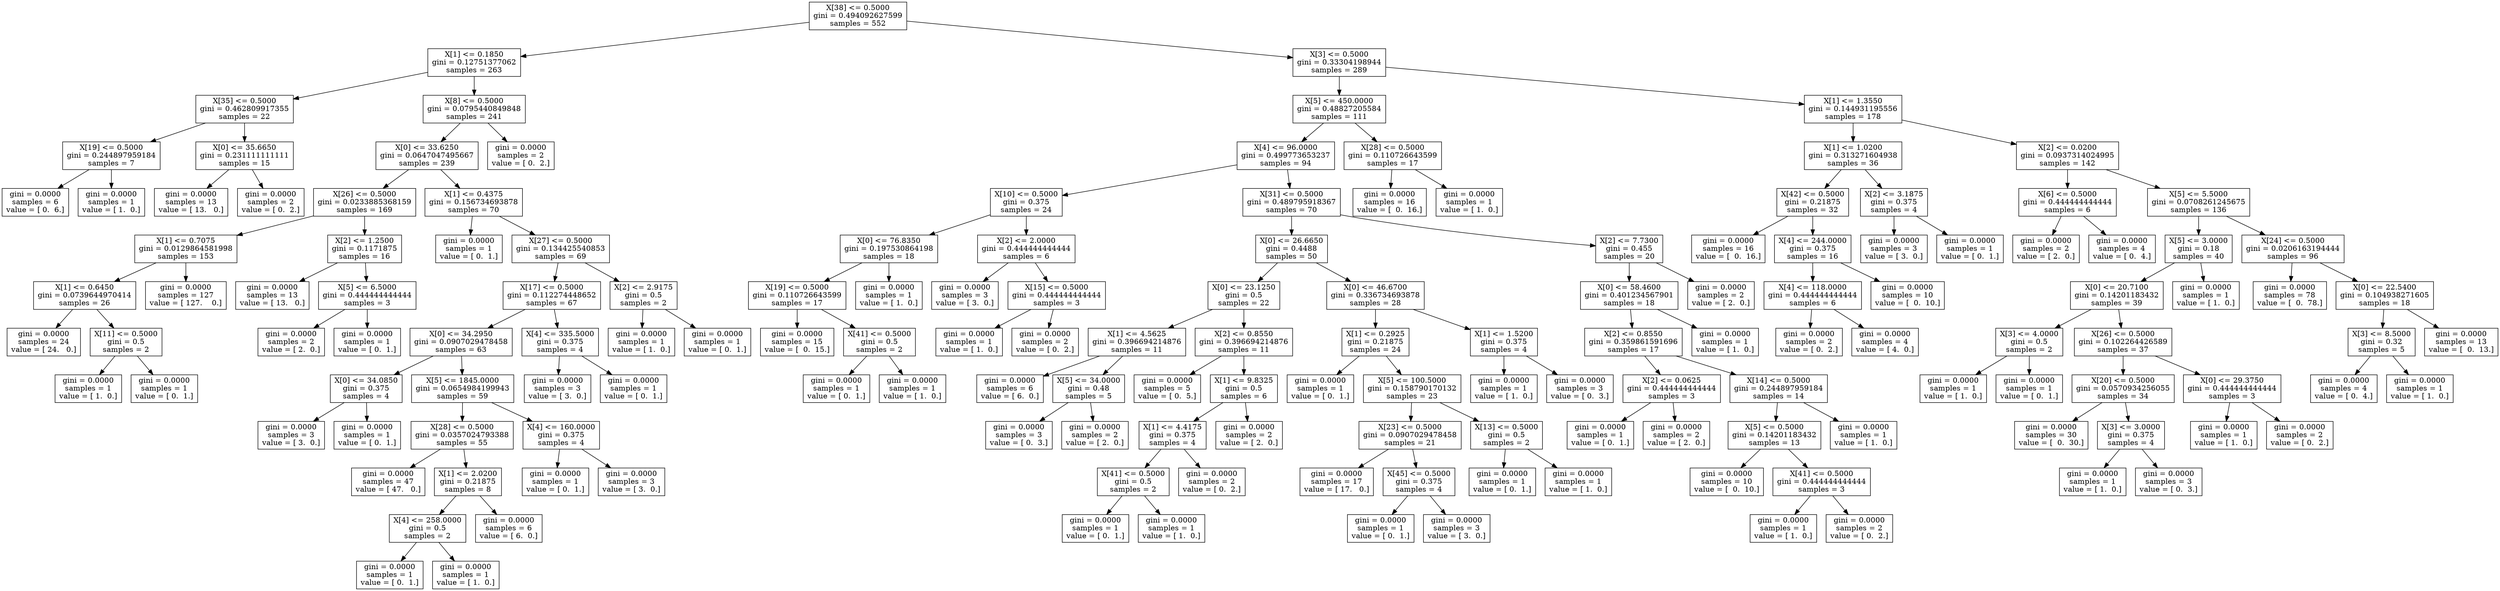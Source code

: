 digraph Tree {
0 [label="X[38] <= 0.5000\ngini = 0.494092627599\nsamples = 552", shape="box"] ;
1 [label="X[1] <= 0.1850\ngini = 0.12751377062\nsamples = 263", shape="box"] ;
0 -> 1 ;
2 [label="X[35] <= 0.5000\ngini = 0.462809917355\nsamples = 22", shape="box"] ;
1 -> 2 ;
3 [label="X[19] <= 0.5000\ngini = 0.244897959184\nsamples = 7", shape="box"] ;
2 -> 3 ;
4 [label="gini = 0.0000\nsamples = 6\nvalue = [ 0.  6.]", shape="box"] ;
3 -> 4 ;
5 [label="gini = 0.0000\nsamples = 1\nvalue = [ 1.  0.]", shape="box"] ;
3 -> 5 ;
6 [label="X[0] <= 35.6650\ngini = 0.231111111111\nsamples = 15", shape="box"] ;
2 -> 6 ;
7 [label="gini = 0.0000\nsamples = 13\nvalue = [ 13.   0.]", shape="box"] ;
6 -> 7 ;
8 [label="gini = 0.0000\nsamples = 2\nvalue = [ 0.  2.]", shape="box"] ;
6 -> 8 ;
9 [label="X[8] <= 0.5000\ngini = 0.0795440849848\nsamples = 241", shape="box"] ;
1 -> 9 ;
10 [label="X[0] <= 33.6250\ngini = 0.0647047495667\nsamples = 239", shape="box"] ;
9 -> 10 ;
11 [label="X[26] <= 0.5000\ngini = 0.0233885368159\nsamples = 169", shape="box"] ;
10 -> 11 ;
12 [label="X[1] <= 0.7075\ngini = 0.0129864581998\nsamples = 153", shape="box"] ;
11 -> 12 ;
13 [label="X[1] <= 0.6450\ngini = 0.0739644970414\nsamples = 26", shape="box"] ;
12 -> 13 ;
14 [label="gini = 0.0000\nsamples = 24\nvalue = [ 24.   0.]", shape="box"] ;
13 -> 14 ;
15 [label="X[11] <= 0.5000\ngini = 0.5\nsamples = 2", shape="box"] ;
13 -> 15 ;
16 [label="gini = 0.0000\nsamples = 1\nvalue = [ 1.  0.]", shape="box"] ;
15 -> 16 ;
17 [label="gini = 0.0000\nsamples = 1\nvalue = [ 0.  1.]", shape="box"] ;
15 -> 17 ;
18 [label="gini = 0.0000\nsamples = 127\nvalue = [ 127.    0.]", shape="box"] ;
12 -> 18 ;
19 [label="X[2] <= 1.2500\ngini = 0.1171875\nsamples = 16", shape="box"] ;
11 -> 19 ;
20 [label="gini = 0.0000\nsamples = 13\nvalue = [ 13.   0.]", shape="box"] ;
19 -> 20 ;
21 [label="X[5] <= 6.5000\ngini = 0.444444444444\nsamples = 3", shape="box"] ;
19 -> 21 ;
22 [label="gini = 0.0000\nsamples = 2\nvalue = [ 2.  0.]", shape="box"] ;
21 -> 22 ;
23 [label="gini = 0.0000\nsamples = 1\nvalue = [ 0.  1.]", shape="box"] ;
21 -> 23 ;
24 [label="X[1] <= 0.4375\ngini = 0.156734693878\nsamples = 70", shape="box"] ;
10 -> 24 ;
25 [label="gini = 0.0000\nsamples = 1\nvalue = [ 0.  1.]", shape="box"] ;
24 -> 25 ;
26 [label="X[27] <= 0.5000\ngini = 0.134425540853\nsamples = 69", shape="box"] ;
24 -> 26 ;
27 [label="X[17] <= 0.5000\ngini = 0.112274448652\nsamples = 67", shape="box"] ;
26 -> 27 ;
28 [label="X[0] <= 34.2950\ngini = 0.0907029478458\nsamples = 63", shape="box"] ;
27 -> 28 ;
29 [label="X[0] <= 34.0850\ngini = 0.375\nsamples = 4", shape="box"] ;
28 -> 29 ;
30 [label="gini = 0.0000\nsamples = 3\nvalue = [ 3.  0.]", shape="box"] ;
29 -> 30 ;
31 [label="gini = 0.0000\nsamples = 1\nvalue = [ 0.  1.]", shape="box"] ;
29 -> 31 ;
32 [label="X[5] <= 1845.0000\ngini = 0.0654984199943\nsamples = 59", shape="box"] ;
28 -> 32 ;
33 [label="X[28] <= 0.5000\ngini = 0.0357024793388\nsamples = 55", shape="box"] ;
32 -> 33 ;
34 [label="gini = 0.0000\nsamples = 47\nvalue = [ 47.   0.]", shape="box"] ;
33 -> 34 ;
35 [label="X[1] <= 2.0200\ngini = 0.21875\nsamples = 8", shape="box"] ;
33 -> 35 ;
36 [label="X[4] <= 258.0000\ngini = 0.5\nsamples = 2", shape="box"] ;
35 -> 36 ;
37 [label="gini = 0.0000\nsamples = 1\nvalue = [ 0.  1.]", shape="box"] ;
36 -> 37 ;
38 [label="gini = 0.0000\nsamples = 1\nvalue = [ 1.  0.]", shape="box"] ;
36 -> 38 ;
39 [label="gini = 0.0000\nsamples = 6\nvalue = [ 6.  0.]", shape="box"] ;
35 -> 39 ;
40 [label="X[4] <= 160.0000\ngini = 0.375\nsamples = 4", shape="box"] ;
32 -> 40 ;
41 [label="gini = 0.0000\nsamples = 1\nvalue = [ 0.  1.]", shape="box"] ;
40 -> 41 ;
42 [label="gini = 0.0000\nsamples = 3\nvalue = [ 3.  0.]", shape="box"] ;
40 -> 42 ;
43 [label="X[4] <= 335.5000\ngini = 0.375\nsamples = 4", shape="box"] ;
27 -> 43 ;
44 [label="gini = 0.0000\nsamples = 3\nvalue = [ 3.  0.]", shape="box"] ;
43 -> 44 ;
45 [label="gini = 0.0000\nsamples = 1\nvalue = [ 0.  1.]", shape="box"] ;
43 -> 45 ;
46 [label="X[2] <= 2.9175\ngini = 0.5\nsamples = 2", shape="box"] ;
26 -> 46 ;
47 [label="gini = 0.0000\nsamples = 1\nvalue = [ 1.  0.]", shape="box"] ;
46 -> 47 ;
48 [label="gini = 0.0000\nsamples = 1\nvalue = [ 0.  1.]", shape="box"] ;
46 -> 48 ;
49 [label="gini = 0.0000\nsamples = 2\nvalue = [ 0.  2.]", shape="box"] ;
9 -> 49 ;
50 [label="X[3] <= 0.5000\ngini = 0.33304198944\nsamples = 289", shape="box"] ;
0 -> 50 ;
51 [label="X[5] <= 450.0000\ngini = 0.48827205584\nsamples = 111", shape="box"] ;
50 -> 51 ;
52 [label="X[4] <= 96.0000\ngini = 0.499773653237\nsamples = 94", shape="box"] ;
51 -> 52 ;
53 [label="X[10] <= 0.5000\ngini = 0.375\nsamples = 24", shape="box"] ;
52 -> 53 ;
54 [label="X[0] <= 76.8350\ngini = 0.197530864198\nsamples = 18", shape="box"] ;
53 -> 54 ;
55 [label="X[19] <= 0.5000\ngini = 0.110726643599\nsamples = 17", shape="box"] ;
54 -> 55 ;
56 [label="gini = 0.0000\nsamples = 15\nvalue = [  0.  15.]", shape="box"] ;
55 -> 56 ;
57 [label="X[41] <= 0.5000\ngini = 0.5\nsamples = 2", shape="box"] ;
55 -> 57 ;
58 [label="gini = 0.0000\nsamples = 1\nvalue = [ 0.  1.]", shape="box"] ;
57 -> 58 ;
59 [label="gini = 0.0000\nsamples = 1\nvalue = [ 1.  0.]", shape="box"] ;
57 -> 59 ;
60 [label="gini = 0.0000\nsamples = 1\nvalue = [ 1.  0.]", shape="box"] ;
54 -> 60 ;
61 [label="X[2] <= 2.0000\ngini = 0.444444444444\nsamples = 6", shape="box"] ;
53 -> 61 ;
62 [label="gini = 0.0000\nsamples = 3\nvalue = [ 3.  0.]", shape="box"] ;
61 -> 62 ;
63 [label="X[15] <= 0.5000\ngini = 0.444444444444\nsamples = 3", shape="box"] ;
61 -> 63 ;
64 [label="gini = 0.0000\nsamples = 1\nvalue = [ 1.  0.]", shape="box"] ;
63 -> 64 ;
65 [label="gini = 0.0000\nsamples = 2\nvalue = [ 0.  2.]", shape="box"] ;
63 -> 65 ;
66 [label="X[31] <= 0.5000\ngini = 0.489795918367\nsamples = 70", shape="box"] ;
52 -> 66 ;
67 [label="X[0] <= 26.6650\ngini = 0.4488\nsamples = 50", shape="box"] ;
66 -> 67 ;
68 [label="X[0] <= 23.1250\ngini = 0.5\nsamples = 22", shape="box"] ;
67 -> 68 ;
69 [label="X[1] <= 4.5625\ngini = 0.396694214876\nsamples = 11", shape="box"] ;
68 -> 69 ;
70 [label="gini = 0.0000\nsamples = 6\nvalue = [ 6.  0.]", shape="box"] ;
69 -> 70 ;
71 [label="X[5] <= 34.0000\ngini = 0.48\nsamples = 5", shape="box"] ;
69 -> 71 ;
72 [label="gini = 0.0000\nsamples = 3\nvalue = [ 0.  3.]", shape="box"] ;
71 -> 72 ;
73 [label="gini = 0.0000\nsamples = 2\nvalue = [ 2.  0.]", shape="box"] ;
71 -> 73 ;
74 [label="X[2] <= 0.8550\ngini = 0.396694214876\nsamples = 11", shape="box"] ;
68 -> 74 ;
75 [label="gini = 0.0000\nsamples = 5\nvalue = [ 0.  5.]", shape="box"] ;
74 -> 75 ;
76 [label="X[1] <= 9.8325\ngini = 0.5\nsamples = 6", shape="box"] ;
74 -> 76 ;
77 [label="X[1] <= 4.4175\ngini = 0.375\nsamples = 4", shape="box"] ;
76 -> 77 ;
78 [label="X[41] <= 0.5000\ngini = 0.5\nsamples = 2", shape="box"] ;
77 -> 78 ;
79 [label="gini = 0.0000\nsamples = 1\nvalue = [ 0.  1.]", shape="box"] ;
78 -> 79 ;
80 [label="gini = 0.0000\nsamples = 1\nvalue = [ 1.  0.]", shape="box"] ;
78 -> 80 ;
81 [label="gini = 0.0000\nsamples = 2\nvalue = [ 0.  2.]", shape="box"] ;
77 -> 81 ;
82 [label="gini = 0.0000\nsamples = 2\nvalue = [ 2.  0.]", shape="box"] ;
76 -> 82 ;
83 [label="X[0] <= 46.6700\ngini = 0.336734693878\nsamples = 28", shape="box"] ;
67 -> 83 ;
84 [label="X[1] <= 0.2925\ngini = 0.21875\nsamples = 24", shape="box"] ;
83 -> 84 ;
85 [label="gini = 0.0000\nsamples = 1\nvalue = [ 0.  1.]", shape="box"] ;
84 -> 85 ;
86 [label="X[5] <= 100.5000\ngini = 0.158790170132\nsamples = 23", shape="box"] ;
84 -> 86 ;
87 [label="X[23] <= 0.5000\ngini = 0.0907029478458\nsamples = 21", shape="box"] ;
86 -> 87 ;
88 [label="gini = 0.0000\nsamples = 17\nvalue = [ 17.   0.]", shape="box"] ;
87 -> 88 ;
89 [label="X[45] <= 0.5000\ngini = 0.375\nsamples = 4", shape="box"] ;
87 -> 89 ;
90 [label="gini = 0.0000\nsamples = 1\nvalue = [ 0.  1.]", shape="box"] ;
89 -> 90 ;
91 [label="gini = 0.0000\nsamples = 3\nvalue = [ 3.  0.]", shape="box"] ;
89 -> 91 ;
92 [label="X[13] <= 0.5000\ngini = 0.5\nsamples = 2", shape="box"] ;
86 -> 92 ;
93 [label="gini = 0.0000\nsamples = 1\nvalue = [ 0.  1.]", shape="box"] ;
92 -> 93 ;
94 [label="gini = 0.0000\nsamples = 1\nvalue = [ 1.  0.]", shape="box"] ;
92 -> 94 ;
95 [label="X[1] <= 1.5200\ngini = 0.375\nsamples = 4", shape="box"] ;
83 -> 95 ;
96 [label="gini = 0.0000\nsamples = 1\nvalue = [ 1.  0.]", shape="box"] ;
95 -> 96 ;
97 [label="gini = 0.0000\nsamples = 3\nvalue = [ 0.  3.]", shape="box"] ;
95 -> 97 ;
98 [label="X[2] <= 7.7300\ngini = 0.455\nsamples = 20", shape="box"] ;
66 -> 98 ;
99 [label="X[0] <= 58.4600\ngini = 0.401234567901\nsamples = 18", shape="box"] ;
98 -> 99 ;
100 [label="X[2] <= 0.8550\ngini = 0.359861591696\nsamples = 17", shape="box"] ;
99 -> 100 ;
101 [label="X[2] <= 0.0625\ngini = 0.444444444444\nsamples = 3", shape="box"] ;
100 -> 101 ;
102 [label="gini = 0.0000\nsamples = 1\nvalue = [ 0.  1.]", shape="box"] ;
101 -> 102 ;
103 [label="gini = 0.0000\nsamples = 2\nvalue = [ 2.  0.]", shape="box"] ;
101 -> 103 ;
104 [label="X[14] <= 0.5000\ngini = 0.244897959184\nsamples = 14", shape="box"] ;
100 -> 104 ;
105 [label="X[5] <= 0.5000\ngini = 0.14201183432\nsamples = 13", shape="box"] ;
104 -> 105 ;
106 [label="gini = 0.0000\nsamples = 10\nvalue = [  0.  10.]", shape="box"] ;
105 -> 106 ;
107 [label="X[41] <= 0.5000\ngini = 0.444444444444\nsamples = 3", shape="box"] ;
105 -> 107 ;
108 [label="gini = 0.0000\nsamples = 1\nvalue = [ 1.  0.]", shape="box"] ;
107 -> 108 ;
109 [label="gini = 0.0000\nsamples = 2\nvalue = [ 0.  2.]", shape="box"] ;
107 -> 109 ;
110 [label="gini = 0.0000\nsamples = 1\nvalue = [ 1.  0.]", shape="box"] ;
104 -> 110 ;
111 [label="gini = 0.0000\nsamples = 1\nvalue = [ 1.  0.]", shape="box"] ;
99 -> 111 ;
112 [label="gini = 0.0000\nsamples = 2\nvalue = [ 2.  0.]", shape="box"] ;
98 -> 112 ;
113 [label="X[28] <= 0.5000\ngini = 0.110726643599\nsamples = 17", shape="box"] ;
51 -> 113 ;
114 [label="gini = 0.0000\nsamples = 16\nvalue = [  0.  16.]", shape="box"] ;
113 -> 114 ;
115 [label="gini = 0.0000\nsamples = 1\nvalue = [ 1.  0.]", shape="box"] ;
113 -> 115 ;
116 [label="X[1] <= 1.3550\ngini = 0.144931195556\nsamples = 178", shape="box"] ;
50 -> 116 ;
117 [label="X[1] <= 1.0200\ngini = 0.313271604938\nsamples = 36", shape="box"] ;
116 -> 117 ;
118 [label="X[42] <= 0.5000\ngini = 0.21875\nsamples = 32", shape="box"] ;
117 -> 118 ;
119 [label="gini = 0.0000\nsamples = 16\nvalue = [  0.  16.]", shape="box"] ;
118 -> 119 ;
120 [label="X[4] <= 244.0000\ngini = 0.375\nsamples = 16", shape="box"] ;
118 -> 120 ;
121 [label="X[4] <= 118.0000\ngini = 0.444444444444\nsamples = 6", shape="box"] ;
120 -> 121 ;
122 [label="gini = 0.0000\nsamples = 2\nvalue = [ 0.  2.]", shape="box"] ;
121 -> 122 ;
123 [label="gini = 0.0000\nsamples = 4\nvalue = [ 4.  0.]", shape="box"] ;
121 -> 123 ;
124 [label="gini = 0.0000\nsamples = 10\nvalue = [  0.  10.]", shape="box"] ;
120 -> 124 ;
125 [label="X[2] <= 3.1875\ngini = 0.375\nsamples = 4", shape="box"] ;
117 -> 125 ;
126 [label="gini = 0.0000\nsamples = 3\nvalue = [ 3.  0.]", shape="box"] ;
125 -> 126 ;
127 [label="gini = 0.0000\nsamples = 1\nvalue = [ 0.  1.]", shape="box"] ;
125 -> 127 ;
128 [label="X[2] <= 0.0200\ngini = 0.0937314024995\nsamples = 142", shape="box"] ;
116 -> 128 ;
129 [label="X[6] <= 0.5000\ngini = 0.444444444444\nsamples = 6", shape="box"] ;
128 -> 129 ;
130 [label="gini = 0.0000\nsamples = 2\nvalue = [ 2.  0.]", shape="box"] ;
129 -> 130 ;
131 [label="gini = 0.0000\nsamples = 4\nvalue = [ 0.  4.]", shape="box"] ;
129 -> 131 ;
132 [label="X[5] <= 5.5000\ngini = 0.0708261245675\nsamples = 136", shape="box"] ;
128 -> 132 ;
133 [label="X[5] <= 3.0000\ngini = 0.18\nsamples = 40", shape="box"] ;
132 -> 133 ;
134 [label="X[0] <= 20.7100\ngini = 0.14201183432\nsamples = 39", shape="box"] ;
133 -> 134 ;
135 [label="X[3] <= 4.0000\ngini = 0.5\nsamples = 2", shape="box"] ;
134 -> 135 ;
136 [label="gini = 0.0000\nsamples = 1\nvalue = [ 1.  0.]", shape="box"] ;
135 -> 136 ;
137 [label="gini = 0.0000\nsamples = 1\nvalue = [ 0.  1.]", shape="box"] ;
135 -> 137 ;
138 [label="X[26] <= 0.5000\ngini = 0.102264426589\nsamples = 37", shape="box"] ;
134 -> 138 ;
139 [label="X[20] <= 0.5000\ngini = 0.0570934256055\nsamples = 34", shape="box"] ;
138 -> 139 ;
140 [label="gini = 0.0000\nsamples = 30\nvalue = [  0.  30.]", shape="box"] ;
139 -> 140 ;
141 [label="X[3] <= 3.0000\ngini = 0.375\nsamples = 4", shape="box"] ;
139 -> 141 ;
142 [label="gini = 0.0000\nsamples = 1\nvalue = [ 1.  0.]", shape="box"] ;
141 -> 142 ;
143 [label="gini = 0.0000\nsamples = 3\nvalue = [ 0.  3.]", shape="box"] ;
141 -> 143 ;
144 [label="X[0] <= 29.3750\ngini = 0.444444444444\nsamples = 3", shape="box"] ;
138 -> 144 ;
145 [label="gini = 0.0000\nsamples = 1\nvalue = [ 1.  0.]", shape="box"] ;
144 -> 145 ;
146 [label="gini = 0.0000\nsamples = 2\nvalue = [ 0.  2.]", shape="box"] ;
144 -> 146 ;
147 [label="gini = 0.0000\nsamples = 1\nvalue = [ 1.  0.]", shape="box"] ;
133 -> 147 ;
148 [label="X[24] <= 0.5000\ngini = 0.0206163194444\nsamples = 96", shape="box"] ;
132 -> 148 ;
149 [label="gini = 0.0000\nsamples = 78\nvalue = [  0.  78.]", shape="box"] ;
148 -> 149 ;
150 [label="X[0] <= 22.5400\ngini = 0.104938271605\nsamples = 18", shape="box"] ;
148 -> 150 ;
151 [label="X[3] <= 8.5000\ngini = 0.32\nsamples = 5", shape="box"] ;
150 -> 151 ;
152 [label="gini = 0.0000\nsamples = 4\nvalue = [ 0.  4.]", shape="box"] ;
151 -> 152 ;
153 [label="gini = 0.0000\nsamples = 1\nvalue = [ 1.  0.]", shape="box"] ;
151 -> 153 ;
154 [label="gini = 0.0000\nsamples = 13\nvalue = [  0.  13.]", shape="box"] ;
150 -> 154 ;
}